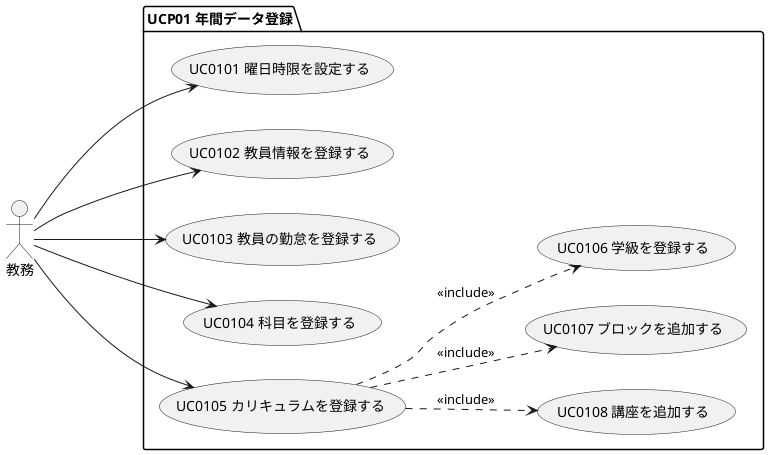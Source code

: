 @startuml usecase diagram
left to right direction
actor 教務

package "UCP01 年間データ登録" {
    教務--->(UC0101 曜日時限を設定する)
    教務--->(UC0102 教員情報を登録する)
    教務--->(UC0103 教員の勤怠を登録する)
    教務--->(UC0104 科目を登録する)
    教務--->(UC0105 カリキュラムを登録する)

    (UC0105 カリキュラムを登録する) ..> (UC0108 講座を追加する) : <<include>>
    (UC0105 カリキュラムを登録する) ..> (UC0107 ブロックを追加する) : <<include>>
    (UC0105 カリキュラムを登録する) ..> (UC0106 学級を登録する) : <<include>>
}
@enduml
